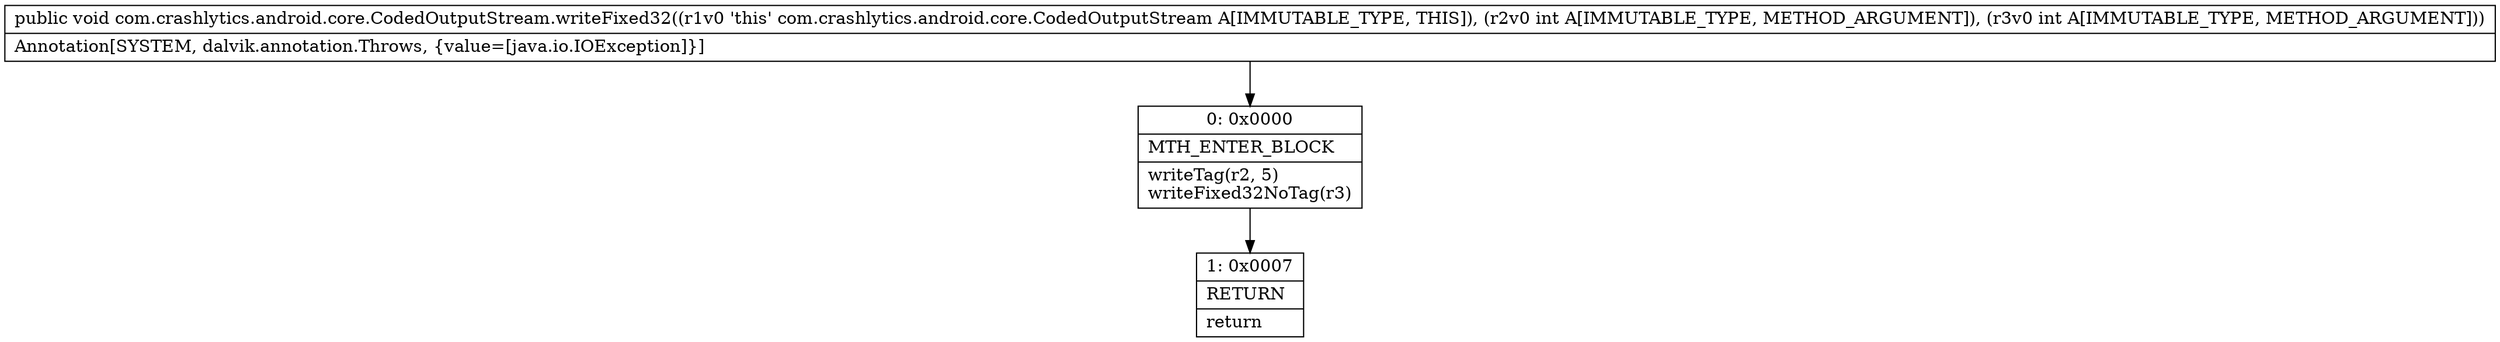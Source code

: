 digraph "CFG forcom.crashlytics.android.core.CodedOutputStream.writeFixed32(II)V" {
Node_0 [shape=record,label="{0\:\ 0x0000|MTH_ENTER_BLOCK\l|writeTag(r2, 5)\lwriteFixed32NoTag(r3)\l}"];
Node_1 [shape=record,label="{1\:\ 0x0007|RETURN\l|return\l}"];
MethodNode[shape=record,label="{public void com.crashlytics.android.core.CodedOutputStream.writeFixed32((r1v0 'this' com.crashlytics.android.core.CodedOutputStream A[IMMUTABLE_TYPE, THIS]), (r2v0 int A[IMMUTABLE_TYPE, METHOD_ARGUMENT]), (r3v0 int A[IMMUTABLE_TYPE, METHOD_ARGUMENT]))  | Annotation[SYSTEM, dalvik.annotation.Throws, \{value=[java.io.IOException]\}]\l}"];
MethodNode -> Node_0;
Node_0 -> Node_1;
}

